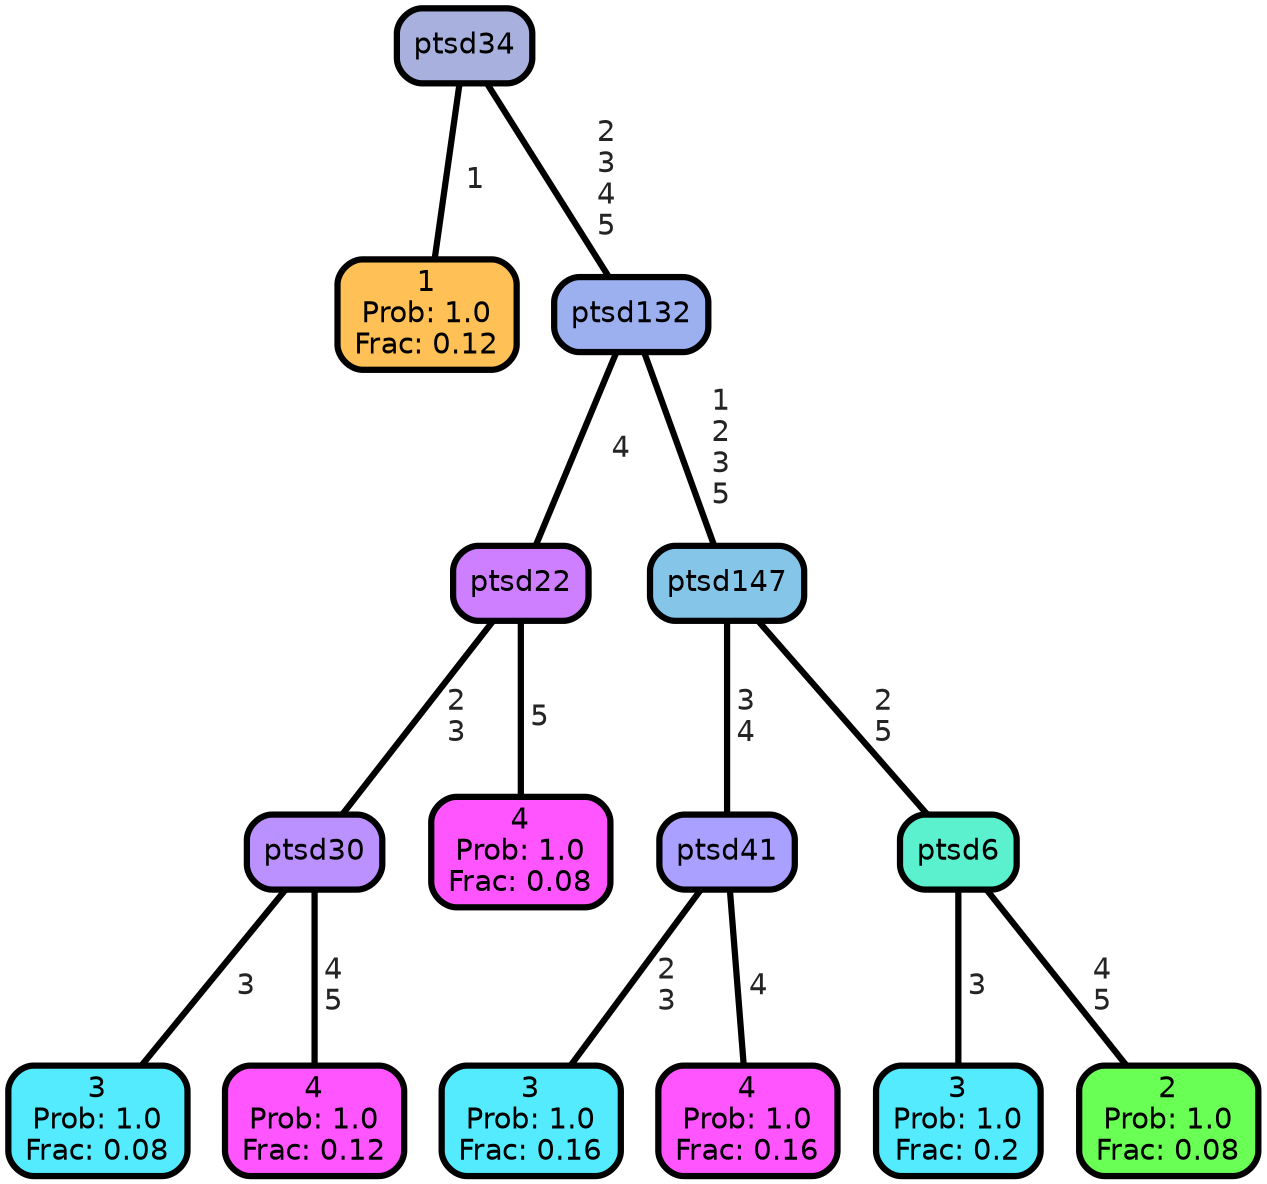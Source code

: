 graph Tree {
node [shape=box, style="filled, rounded",color="black",penwidth="3",fontcolor="black",                 fontname=helvetica] ;
graph [ranksep="0 equally", splines=straight,                 bgcolor=transparent, dpi=200] ;
edge [fontname=helvetica, fontweight=bold,fontcolor=grey14,color=black] ;
0 [label="1
Prob: 1.0
Frac: 0.12", fillcolor="#ffc155"] ;
1 [label="ptsd34", fillcolor="#a8b1dd"] ;
2 [label="3
Prob: 1.0
Frac: 0.08", fillcolor="#55ebff"] ;
3 [label="ptsd30", fillcolor="#bb91ff"] ;
4 [label="4
Prob: 1.0
Frac: 0.12", fillcolor="#ff55ff"] ;
5 [label="ptsd22", fillcolor="#ce7fff"] ;
6 [label="4
Prob: 1.0
Frac: 0.08", fillcolor="#ff55ff"] ;
7 [label="ptsd132", fillcolor="#9cafef"] ;
8 [label="3
Prob: 1.0
Frac: 0.16", fillcolor="#55ebff"] ;
9 [label="ptsd41", fillcolor="#aaa0ff"] ;
10 [label="4
Prob: 1.0
Frac: 0.16", fillcolor="#ff55ff"] ;
11 [label="ptsd147", fillcolor="#85c5e8"] ;
12 [label="3
Prob: 1.0
Frac: 0.2", fillcolor="#55ebff"] ;
13 [label="ptsd6", fillcolor="#5bf0ce"] ;
14 [label="2
Prob: 1.0
Frac: 0.08", fillcolor="#6aff55"] ;
1 -- 0 [label=" 1",penwidth=3] ;
1 -- 7 [label=" 2\n 3\n 4\n 5",penwidth=3] ;
3 -- 2 [label=" 3",penwidth=3] ;
3 -- 4 [label=" 4\n 5",penwidth=3] ;
5 -- 3 [label=" 2\n 3",penwidth=3] ;
5 -- 6 [label=" 5",penwidth=3] ;
7 -- 5 [label=" 4",penwidth=3] ;
7 -- 11 [label=" 1\n 2\n 3\n 5",penwidth=3] ;
9 -- 8 [label=" 2\n 3",penwidth=3] ;
9 -- 10 [label=" 4",penwidth=3] ;
11 -- 9 [label=" 3\n 4",penwidth=3] ;
11 -- 13 [label=" 2\n 5",penwidth=3] ;
13 -- 12 [label=" 3",penwidth=3] ;
13 -- 14 [label=" 4\n 5",penwidth=3] ;
{rank = same;}}